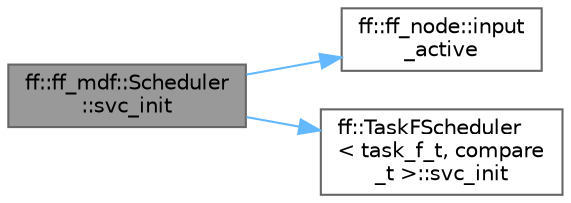 digraph "ff::ff_mdf::Scheduler::svc_init"
{
 // LATEX_PDF_SIZE
  bgcolor="transparent";
  edge [fontname=Helvetica,fontsize=10,labelfontname=Helvetica,labelfontsize=10];
  node [fontname=Helvetica,fontsize=10,shape=box,height=0.2,width=0.4];
  rankdir="LR";
  Node1 [id="Node000001",label="ff::ff_mdf::Scheduler\l::svc_init",height=0.2,width=0.4,color="gray40", fillcolor="grey60", style="filled", fontcolor="black",tooltip="Service initialisation"];
  Node1 -> Node2 [id="edge1_Node000001_Node000002",color="steelblue1",style="solid",tooltip=" "];
  Node2 [id="Node000002",label="ff::ff_node::input\l_active",height=0.2,width=0.4,color="grey40", fillcolor="white", style="filled",URL="$classff_1_1ff__node.html#acbdf7a6daed6e03473f5c3cec2d1da6f",tooltip=" "];
  Node1 -> Node3 [id="edge2_Node000001_Node000003",color="steelblue1",style="solid",tooltip=" "];
  Node3 [id="Node000003",label="ff::TaskFScheduler\l\< task_f_t, compare\l_t \>::svc_init",height=0.2,width=0.4,color="grey40", fillcolor="white", style="filled",URL="$classff_1_1_task_f_scheduler.html#ae1effe313bc482da85864cc9a8ad71f6",tooltip=" "];
}
